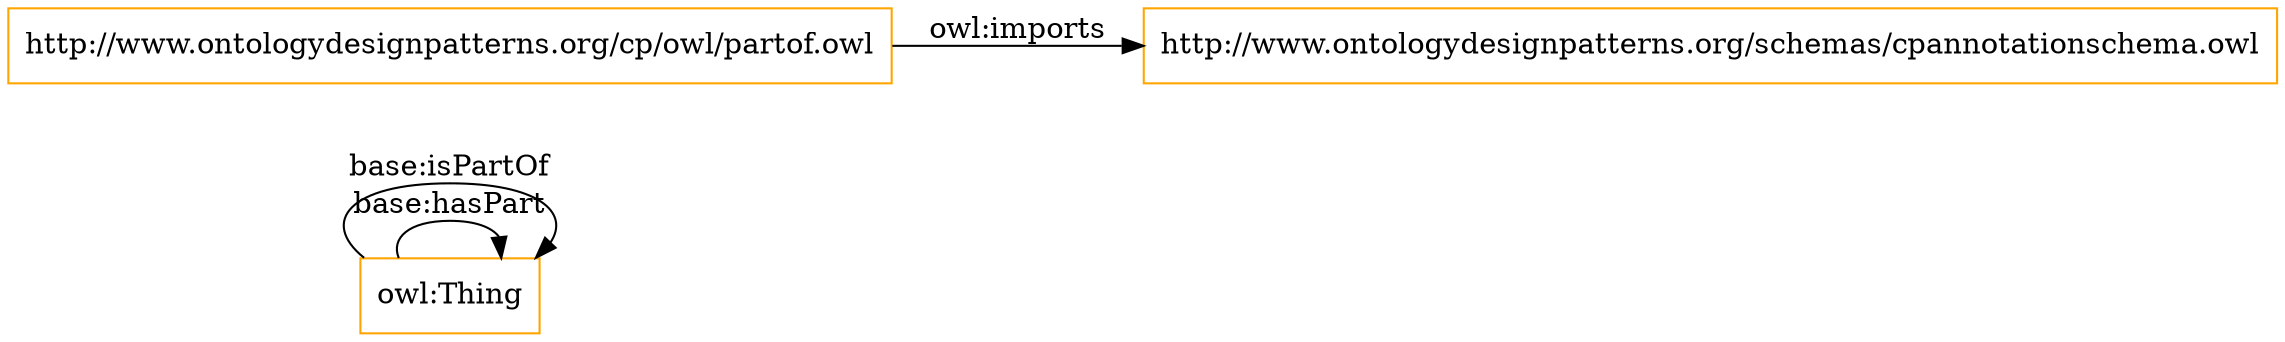 digraph ar2dtool_diagram { 
rankdir=LR;
size="1501"
node [shape = rectangle, color="orange"]; "owl:Thing" ; /*classes style*/
	"http://www.ontologydesignpatterns.org/cp/owl/partof.owl" -> "http://www.ontologydesignpatterns.org/schemas/cpannotationschema.owl" [ label = "owl:imports" ];
	"owl:Thing" -> "owl:Thing" [ label = "base:hasPart" ];
	"owl:Thing" -> "owl:Thing" [ label = "base:isPartOf" ];

}
